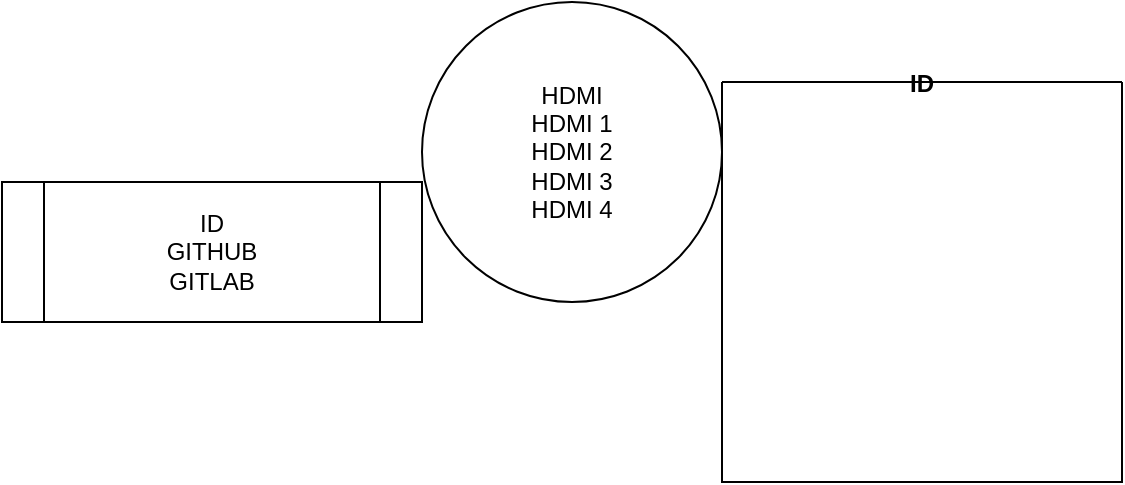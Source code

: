 <mxfile version="20.4.0" type="github" pages="2"><diagram id="Z2NG5WP6ywO9EBVrOZyX" name="Pagina-1"><mxGraphModel dx="872" dy="396" grid="1" gridSize="10" guides="1" tooltips="1" connect="1" arrows="1" fold="1" page="1" pageScale="1" pageWidth="827" pageHeight="1169" math="0" shadow="0"><root><mxCell id="0"/><mxCell id="1" parent="0"/><mxCell id="L7I--EsaMq8gUBRwJhkx-1" value="&lt;div&gt;HDMI&lt;/div&gt;&lt;div&gt;HDMI 1&lt;/div&gt;&lt;div&gt;HDMI 2&lt;/div&gt;&lt;div&gt;HDMI 3&lt;/div&gt;&lt;div&gt;HDMI 4&lt;br&gt;&lt;/div&gt;" style="ellipse;whiteSpace=wrap;html=1;aspect=fixed;" vertex="1" parent="1"><mxGeometry x="370" y="100" width="150" height="150" as="geometry"/></mxCell><mxCell id="L7I--EsaMq8gUBRwJhkx-2" value="&lt;div&gt;ID&lt;/div&gt;&lt;div&gt;GITHUB&lt;/div&gt;&lt;div&gt;GITLAB&lt;br&gt;&lt;/div&gt;" style="shape=process;whiteSpace=wrap;html=1;backgroundOutline=1;" vertex="1" parent="1"><mxGeometry x="160" y="190" width="210" height="70" as="geometry"/></mxCell><mxCell id="L7I--EsaMq8gUBRwJhkx-3" value="ID" style="swimlane;startSize=0;" vertex="1" parent="1"><mxGeometry x="520" y="140" width="200" height="200" as="geometry"><mxRectangle x="520" y="140" width="50" height="40" as="alternateBounds"/></mxGeometry></mxCell></root></mxGraphModel></diagram><diagram id="BCgNCSwcm2b5A53gm3mf" name="Pagina-2"><mxGraphModel dx="872" dy="396" grid="1" gridSize="10" guides="1" tooltips="1" connect="1" arrows="1" fold="1" page="1" pageScale="1" pageWidth="827" pageHeight="1169" math="0" shadow="0"><root><mxCell id="0"/><mxCell id="1" parent="0"/><mxCell id="EkPQvMG5Y5jjA-u3Q0mO-1" value="&lt;div&gt;RASBERRY &lt;br&gt;&lt;/div&gt;&lt;div&gt;BANANA PI&lt;br&gt;&lt;/div&gt;" style="rounded=1;whiteSpace=wrap;html=1;" vertex="1" parent="1"><mxGeometry x="350" y="130" width="190" height="110" as="geometry"/></mxCell></root></mxGraphModel></diagram></mxfile>